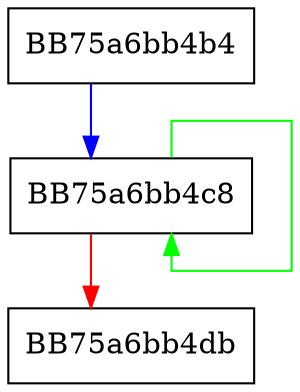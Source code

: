 digraph ZSTD_reset_compressedBlockState {
  node [shape="box"];
  graph [splines=ortho];
  BB75a6bb4b4 -> BB75a6bb4c8 [color="blue"];
  BB75a6bb4c8 -> BB75a6bb4c8 [color="green"];
  BB75a6bb4c8 -> BB75a6bb4db [color="red"];
}
